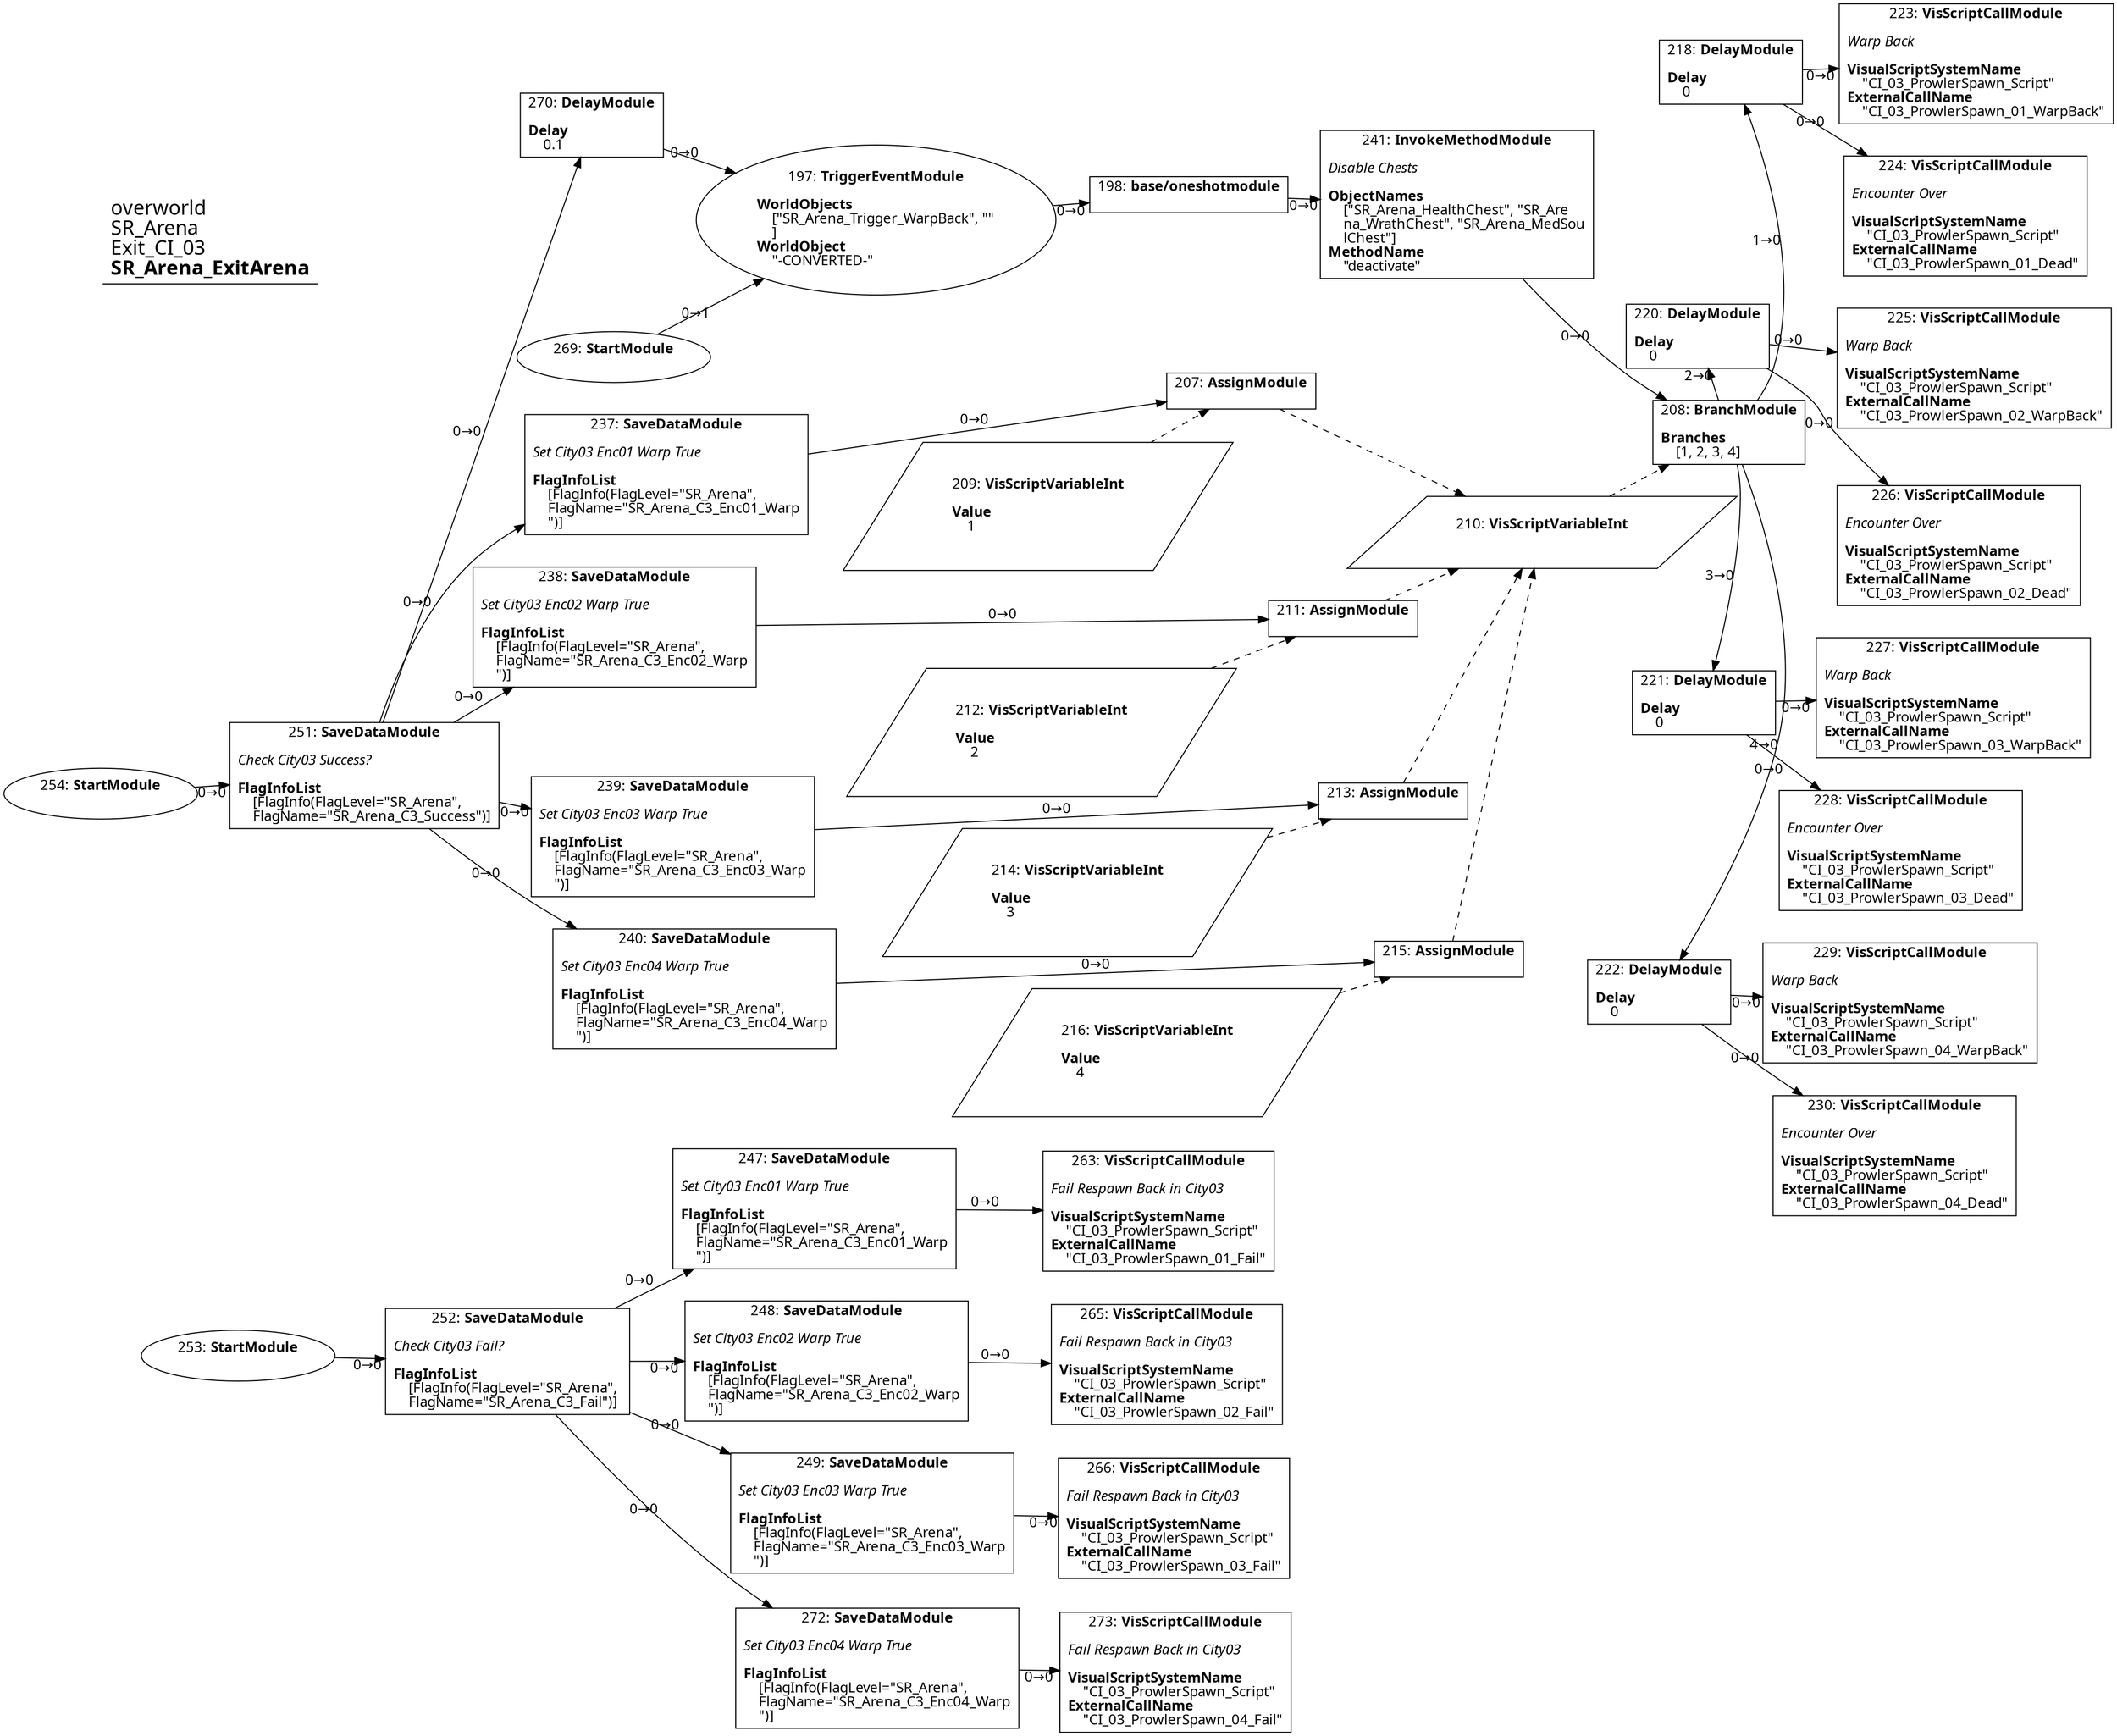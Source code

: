 digraph {
    layout = fdp;
    overlap = prism;
    sep = "+16";
    splines = spline;

    node [ shape = box ];

    graph [ fontname = "Segoe UI" ];
    node [ fontname = "Segoe UI" ];
    edge [ fontname = "Segoe UI" ];

    197 [ label = <197: <b>TriggerEventModule</b><br/><br/><b>WorldObjects</b><br align="left"/>    [&quot;SR_Arena_Trigger_WarpBack&quot;, &quot;&quot;<br align="left"/>    ]<br align="left"/><b>WorldObject</b><br align="left"/>    &quot;-CONVERTED-&quot;<br align="left"/>> ];
    197 [ shape = oval ]
    197 [ pos = "-2.0530002,0.186!" ];
    197 -> 198 [ label = "0→0" ];

    198 [ label = <198: <b>base/oneshotmodule</b><br/><br/>> ];
    198 [ pos = "-1.7770001,0.186!" ];
    198 -> 241 [ label = "0→0" ];

    207 [ label = <207: <b>AssignModule</b><br/><br/>> ];
    207 [ pos = "-1.7930001,-0.051000003!" ];
    209 -> 207 [ style = dashed ];
    207 -> 210 [ style = dashed ];

    208 [ label = <208: <b>BranchModule</b><br/><br/><b>Branches</b><br align="left"/>    [1, 2, 3, 4]<br align="left"/>> ];
    208 [ pos = "-1.315,-0.0050000004!" ];
    208 -> 218 [ label = "1→0" ];
    208 -> 220 [ label = "2→0" ];
    208 -> 221 [ label = "3→0" ];
    208 -> 222 [ label = "4→0" ];
    210 -> 208 [ style = dashed ];

    209 [ label = <209: <b>VisScriptVariableInt</b><br/><br/><b>Value</b><br align="left"/>    1<br align="left"/>> ];
    209 [ shape = parallelogram ]
    209 [ pos = "-1.9460001,-0.148!" ];

    210 [ label = <210: <b>VisScriptVariableInt</b><br/><br/>> ];
    210 [ shape = parallelogram ]
    210 [ pos = "-1.544,-0.148!" ];

    211 [ label = <211: <b>AssignModule</b><br/><br/>> ];
    211 [ pos = "-1.7860001,-0.23200001!" ];
    212 -> 211 [ style = dashed ];
    211 -> 210 [ style = dashed ];

    212 [ label = <212: <b>VisScriptVariableInt</b><br/><br/><b>Value</b><br align="left"/>    2<br align="left"/>> ];
    212 [ shape = parallelogram ]
    212 [ pos = "-1.9420002,-0.32900003!" ];

    213 [ label = <213: <b>AssignModule</b><br/><br/>> ];
    213 [ pos = "-1.7860001,-0.42800003!" ];
    214 -> 213 [ style = dashed ];
    213 -> 210 [ style = dashed ];

    214 [ label = <214: <b>VisScriptVariableInt</b><br/><br/><b>Value</b><br align="left"/>    3<br align="left"/>> ];
    214 [ shape = parallelogram ]
    214 [ pos = "-1.9390001,-0.52500004!" ];

    215 [ label = <215: <b>AssignModule</b><br/><br/>> ];
    215 [ pos = "-1.7870001,-0.62700003!" ];
    216 -> 215 [ style = dashed ];
    215 -> 210 [ style = dashed ];

    216 [ label = <216: <b>VisScriptVariableInt</b><br/><br/><b>Value</b><br align="left"/>    4<br align="left"/>> ];
    216 [ shape = parallelogram ]
    216 [ pos = "-1.94,-0.72400004!" ];

    218 [ label = <218: <b>DelayModule</b><br/><br/><b>Delay</b><br align="left"/>    0<br align="left"/>> ];
    218 [ pos = "-0.89900005,0.38900003!" ];
    218 -> 223 [ label = "0→0" ];
    218 -> 224 [ label = "0→0" ];

    220 [ label = <220: <b>DelayModule</b><br/><br/><b>Delay</b><br align="left"/>    0<br align="left"/>> ];
    220 [ pos = "-0.897,0.141!" ];
    220 -> 225 [ label = "0→0" ];
    220 -> 226 [ label = "0→0" ];

    221 [ label = <221: <b>DelayModule</b><br/><br/><b>Delay</b><br align="left"/>    0<br align="left"/>> ];
    221 [ pos = "-0.896,-0.11000001!" ];
    221 -> 227 [ label = "0→0" ];
    221 -> 228 [ label = "0→0" ];

    222 [ label = <222: <b>DelayModule</b><br/><br/><b>Delay</b><br align="left"/>    0<br align="left"/>> ];
    222 [ pos = "-0.89800006,-0.34800002!" ];
    222 -> 229 [ label = "0→0" ];
    222 -> 230 [ label = "0→0" ];

    223 [ label = <223: <b>VisScriptCallModule</b><br/><br/><i>Warp Back<br align="left"/></i><br align="left"/><b>VisualScriptSystemName</b><br align="left"/>    &quot;CI_03_ProwlerSpawn_Script&quot;<br align="left"/><b>ExternalCallName</b><br align="left"/>    &quot;CI_03_ProwlerSpawn_01_WarpBack&quot;<br align="left"/>> ];
    223 [ pos = "-0.609,0.38900003!" ];

    224 [ label = <224: <b>VisScriptCallModule</b><br/><br/><i>Encounter Over<br align="left"/></i><br align="left"/><b>VisualScriptSystemName</b><br align="left"/>    &quot;CI_03_ProwlerSpawn_Script&quot;<br align="left"/><b>ExternalCallName</b><br align="left"/>    &quot;CI_03_ProwlerSpawn_01_Dead&quot;<br align="left"/>> ];
    224 [ pos = "-0.61,0.29900002!" ];

    225 [ label = <225: <b>VisScriptCallModule</b><br/><br/><i>Warp Back<br align="left"/></i><br align="left"/><b>VisualScriptSystemName</b><br align="left"/>    &quot;CI_03_ProwlerSpawn_Script&quot;<br align="left"/><b>ExternalCallName</b><br align="left"/>    &quot;CI_03_ProwlerSpawn_02_WarpBack&quot;<br align="left"/>> ];
    225 [ pos = "-0.609,0.141!" ];

    226 [ label = <226: <b>VisScriptCallModule</b><br/><br/><i>Encounter Over<br align="left"/></i><br align="left"/><b>VisualScriptSystemName</b><br align="left"/>    &quot;CI_03_ProwlerSpawn_Script&quot;<br align="left"/><b>ExternalCallName</b><br align="left"/>    &quot;CI_03_ProwlerSpawn_02_Dead&quot;<br align="left"/>> ];
    226 [ pos = "-0.60800004,0.053000003!" ];

    227 [ label = <227: <b>VisScriptCallModule</b><br/><br/><i>Warp Back<br align="left"/></i><br align="left"/><b>VisualScriptSystemName</b><br align="left"/>    &quot;CI_03_ProwlerSpawn_Script&quot;<br align="left"/><b>ExternalCallName</b><br align="left"/>    &quot;CI_03_ProwlerSpawn_03_WarpBack&quot;<br align="left"/>> ];
    227 [ pos = "-0.611,-0.11000001!" ];

    228 [ label = <228: <b>VisScriptCallModule</b><br/><br/><i>Encounter Over<br align="left"/></i><br align="left"/><b>VisualScriptSystemName</b><br align="left"/>    &quot;CI_03_ProwlerSpawn_Script&quot;<br align="left"/><b>ExternalCallName</b><br align="left"/>    &quot;CI_03_ProwlerSpawn_03_Dead&quot;<br align="left"/>> ];
    228 [ pos = "-0.611,-0.19700001!" ];

    229 [ label = <229: <b>VisScriptCallModule</b><br/><br/><i>Warp Back<br align="left"/></i><br align="left"/><b>VisualScriptSystemName</b><br align="left"/>    &quot;CI_03_ProwlerSpawn_Script&quot;<br align="left"/><b>ExternalCallName</b><br align="left"/>    &quot;CI_03_ProwlerSpawn_04_WarpBack&quot;<br align="left"/>> ];
    229 [ pos = "-0.59900004,-0.34800002!" ];

    230 [ label = <230: <b>VisScriptCallModule</b><br/><br/><i>Encounter Over<br align="left"/></i><br align="left"/><b>VisualScriptSystemName</b><br align="left"/>    &quot;CI_03_ProwlerSpawn_Script&quot;<br align="left"/><b>ExternalCallName</b><br align="left"/>    &quot;CI_03_ProwlerSpawn_04_Dead&quot;<br align="left"/>> ];
    230 [ pos = "-0.59900004,-0.43400002!" ];

    237 [ label = <237: <b>SaveDataModule</b><br/><br/><i>Set City03 Enc01 Warp True<br align="left"/></i><br align="left"/><b>FlagInfoList</b><br align="left"/>    [FlagInfo(FlagLevel=&quot;SR_Arena&quot;, <br align="left"/>    FlagName=&quot;SR_Arena_C3_Enc01_Warp<br align="left"/>    &quot;)]<br align="left"/>> ];
    237 [ pos = "-2.229,-0.051000003!" ];
    237 -> 207 [ label = "0→0" ];

    238 [ label = <238: <b>SaveDataModule</b><br/><br/><i>Set City03 Enc02 Warp True<br align="left"/></i><br align="left"/><b>FlagInfoList</b><br align="left"/>    [FlagInfo(FlagLevel=&quot;SR_Arena&quot;, <br align="left"/>    FlagName=&quot;SR_Arena_C3_Enc02_Warp<br align="left"/>    &quot;)]<br align="left"/>> ];
    238 [ pos = "-2.232,-0.23200001!" ];
    238 -> 211 [ label = "0→0" ];

    239 [ label = <239: <b>SaveDataModule</b><br/><br/><i>Set City03 Enc03 Warp True<br align="left"/></i><br align="left"/><b>FlagInfoList</b><br align="left"/>    [FlagInfo(FlagLevel=&quot;SR_Arena&quot;, <br align="left"/>    FlagName=&quot;SR_Arena_C3_Enc03_Warp<br align="left"/>    &quot;)]<br align="left"/>> ];
    239 [ pos = "-2.23,-0.42800003!" ];
    239 -> 213 [ label = "0→0" ];

    240 [ label = <240: <b>SaveDataModule</b><br/><br/><i>Set City03 Enc04 Warp True<br align="left"/></i><br align="left"/><b>FlagInfoList</b><br align="left"/>    [FlagInfo(FlagLevel=&quot;SR_Arena&quot;, <br align="left"/>    FlagName=&quot;SR_Arena_C3_Enc04_Warp<br align="left"/>    &quot;)]<br align="left"/>> ];
    240 [ pos = "-2.226,-0.62600005!" ];
    240 -> 215 [ label = "0→0" ];

    241 [ label = <241: <b>InvokeMethodModule</b><br/><br/><i>Disable Chests<br align="left"/></i><br align="left"/><b>ObjectNames</b><br align="left"/>    [&quot;SR_Arena_HealthChest&quot;, &quot;SR_Are<br align="left"/>    na_WrathChest&quot;, &quot;SR_Arena_MedSou<br align="left"/>    lChest&quot;]<br align="left"/><b>MethodName</b><br align="left"/>    &quot;deactivate&quot;<br align="left"/>> ];
    241 [ pos = "-1.5970001,0.186!" ];
    241 -> 208 [ label = "0→0" ];

    247 [ label = <247: <b>SaveDataModule</b><br/><br/><i>Set City03 Enc01 Warp True<br align="left"/></i><br align="left"/><b>FlagInfoList</b><br align="left"/>    [FlagInfo(FlagLevel=&quot;SR_Arena&quot;, <br align="left"/>    FlagName=&quot;SR_Arena_C3_Enc01_Warp<br align="left"/>    &quot;)]<br align="left"/>> ];
    247 [ pos = "-2.2220001,-0.89900005!" ];
    247 -> 263 [ label = "0→0" ];

    248 [ label = <248: <b>SaveDataModule</b><br/><br/><i>Set City03 Enc02 Warp True<br align="left"/></i><br align="left"/><b>FlagInfoList</b><br align="left"/>    [FlagInfo(FlagLevel=&quot;SR_Arena&quot;, <br align="left"/>    FlagName=&quot;SR_Arena_C3_Enc02_Warp<br align="left"/>    &quot;)]<br align="left"/>> ];
    248 [ pos = "-2.2250001,-1.077!" ];
    248 -> 265 [ label = "0→0" ];

    249 [ label = <249: <b>SaveDataModule</b><br/><br/><i>Set City03 Enc03 Warp True<br align="left"/></i><br align="left"/><b>FlagInfoList</b><br align="left"/>    [FlagInfo(FlagLevel=&quot;SR_Arena&quot;, <br align="left"/>    FlagName=&quot;SR_Arena_C3_Enc03_Warp<br align="left"/>    &quot;)]<br align="left"/>> ];
    249 [ pos = "-2.223,-1.273!" ];
    249 -> 266 [ label = "0→0" ];

    251 [ label = <251: <b>SaveDataModule</b><br/><br/><i>Check City03 Success?<br align="left"/></i><br align="left"/><b>FlagInfoList</b><br align="left"/>    [FlagInfo(FlagLevel=&quot;SR_Arena&quot;, <br align="left"/>    FlagName=&quot;SR_Arena_C3_Success&quot;)]<br align="left"/>> ];
    251 [ pos = "-2.6200001,-0.35000002!" ];
    251 -> 237 [ label = "0→0" ];
    251 -> 238 [ label = "0→0" ];
    251 -> 239 [ label = "0→0" ];
    251 -> 240 [ label = "0→0" ];
    251 -> 270 [ label = "0→0" ];

    252 [ label = <252: <b>SaveDataModule</b><br/><br/><i>Check City03 Fail?<br align="left"/></i><br align="left"/><b>FlagInfoList</b><br align="left"/>    [FlagInfo(FlagLevel=&quot;SR_Arena&quot;, <br align="left"/>    FlagName=&quot;SR_Arena_C3_Fail&quot;)]<br align="left"/>> ];
    252 [ pos = "-2.607,-1.1850001!" ];
    252 -> 247 [ label = "0→0" ];
    252 -> 249 [ label = "0→0" ];
    252 -> 248 [ label = "0→0" ];
    252 -> 272 [ label = "0→0" ];

    253 [ label = <253: <b>StartModule</b><br/><br/>> ];
    253 [ shape = oval ]
    253 [ pos = "-2.8530002,-1.1850001!" ];
    253 -> 252 [ label = "0→0" ];

    254 [ label = <254: <b>StartModule</b><br/><br/>> ];
    254 [ shape = oval ]
    254 [ pos = "-2.891,-0.35000002!" ];
    254 -> 251 [ label = "0→0" ];

    263 [ label = <263: <b>VisScriptCallModule</b><br/><br/><i>Fail Respawn Back in City03<br align="left"/></i><br align="left"/><b>VisualScriptSystemName</b><br align="left"/>    &quot;CI_03_ProwlerSpawn_Script&quot;<br align="left"/><b>ExternalCallName</b><br align="left"/>    &quot;CI_03_ProwlerSpawn_01_Fail&quot;<br align="left"/>> ];
    263 [ pos = "-1.9410001,-0.89900005!" ];

    265 [ label = <265: <b>VisScriptCallModule</b><br/><br/><i>Fail Respawn Back in City03<br align="left"/></i><br align="left"/><b>VisualScriptSystemName</b><br align="left"/>    &quot;CI_03_ProwlerSpawn_Script&quot;<br align="left"/><b>ExternalCallName</b><br align="left"/>    &quot;CI_03_ProwlerSpawn_02_Fail&quot;<br align="left"/>> ];
    265 [ pos = "-1.94,-1.077!" ];

    266 [ label = <266: <b>VisScriptCallModule</b><br/><br/><i>Fail Respawn Back in City03<br align="left"/></i><br align="left"/><b>VisualScriptSystemName</b><br align="left"/>    &quot;CI_03_ProwlerSpawn_Script&quot;<br align="left"/><b>ExternalCallName</b><br align="left"/>    &quot;CI_03_ProwlerSpawn_03_Fail&quot;<br align="left"/>> ];
    266 [ pos = "-1.94,-1.273!" ];

    269 [ label = <269: <b>StartModule</b><br/><br/>> ];
    269 [ shape = oval ]
    269 [ pos = "-2.269,0.071!" ];
    269 -> 197 [ label = "0→1" ];

    270 [ label = <270: <b>DelayModule</b><br/><br/><b>Delay</b><br align="left"/>    0.1<br align="left"/>> ];
    270 [ pos = "-2.2580001,0.263!" ];
    270 -> 197 [ label = "0→0" ];

    272 [ label = <272: <b>SaveDataModule</b><br/><br/><i>Set City03 Enc04 Warp True<br align="left"/></i><br align="left"/><b>FlagInfoList</b><br align="left"/>    [FlagInfo(FlagLevel=&quot;SR_Arena&quot;, <br align="left"/>    FlagName=&quot;SR_Arena_C3_Enc04_Warp<br align="left"/>    &quot;)]<br align="left"/>> ];
    272 [ pos = "-2.223,-1.4540001!" ];
    272 -> 273 [ label = "0→0" ];

    273 [ label = <273: <b>VisScriptCallModule</b><br/><br/><i>Fail Respawn Back in City03<br align="left"/></i><br align="left"/><b>VisualScriptSystemName</b><br align="left"/>    &quot;CI_03_ProwlerSpawn_Script&quot;<br align="left"/><b>ExternalCallName</b><br align="left"/>    &quot;CI_03_ProwlerSpawn_04_Fail&quot;<br align="left"/>> ];
    273 [ pos = "-1.9360001,-1.4540001!" ];

    title [ pos = "-2.8920002,0.39000002!" ];
    title [ shape = underline ];
    title [ label = <<font point-size="20">overworld<br align="left"/>SR_Arena<br align="left"/>Exit_CI_03<br align="left"/><b>SR_Arena_ExitArena</b><br align="left"/></font>> ];
}
